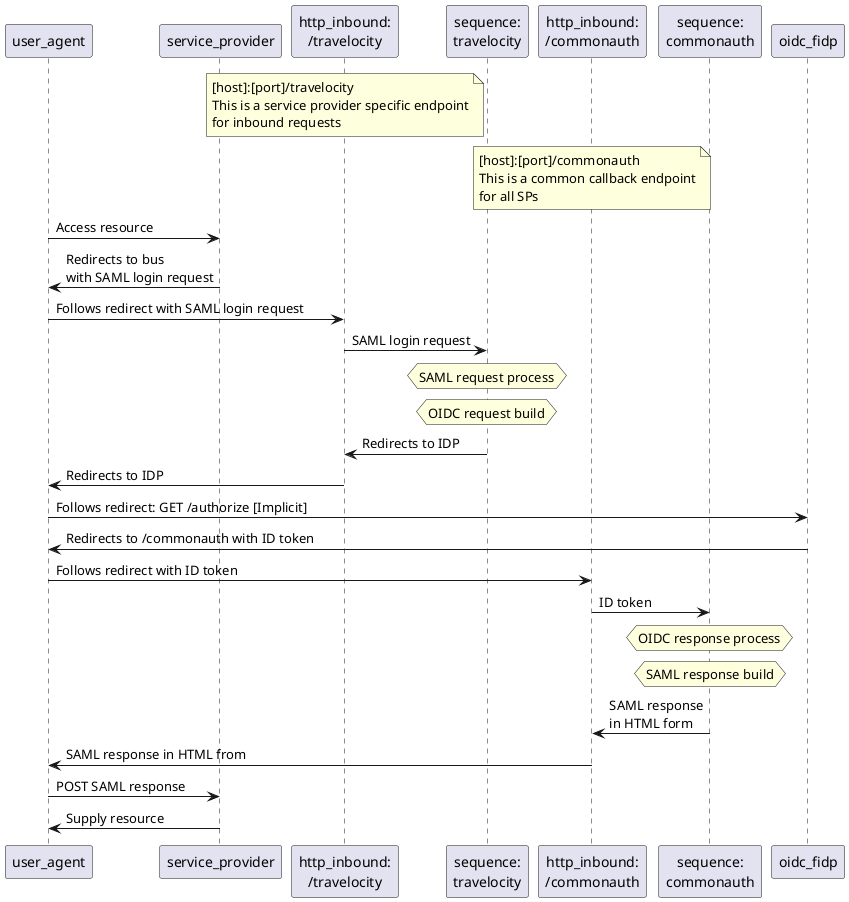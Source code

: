 @startuml
participant user_agent
participant service_provider
participant "http_inbound:\n/travelocity" as http_inbound_travelocity
participant "sequence:\ntravelocity" as sequence_1
participant "http_inbound:\n/commonauth" as http_inbound_commonauth
participant "sequence:\ncommonauth" as sequence_2
participant oidc_fidp

note over http_inbound_travelocity
[host]:[port]/travelocity
This is a service provider specific endpoint
for inbound requests
end note

note over http_inbound_commonauth
[host]:[port]/commonauth
This is a common callback endpoint
for all SPs
end note

user_agent -> service_provider : Access resource
service_provider -> user_agent : Redirects to bus\nwith SAML login request
user_agent -> http_inbound_travelocity : Follows redirect with SAML login request
http_inbound_travelocity -> sequence_1 : SAML login request

hnote over sequence_1 : SAML request process
hnote over sequence_1 : OIDC request build

sequence_1 -> http_inbound_travelocity : Redirects to IDP
http_inbound_travelocity -> user_agent : Redirects to IDP
user_agent -> oidc_fidp : Follows redirect: GET /authorize [Implicit]

oidc_fidp -> user_agent : Redirects to /commonauth with ID token
user_agent -> http_inbound_commonauth : Follows redirect with ID token
http_inbound_commonauth -> sequence_2 : ID token

hnote over sequence_2 : OIDC response process
hnote over sequence_2 : SAML response build

sequence_2 -> http_inbound_commonauth : SAML response\nin HTML form
http_inbound_commonauth -> user_agent : SAML response in HTML from
user_agent -> service_provider : POST SAML response
service_provider -> user_agent : Supply resource

@enduml